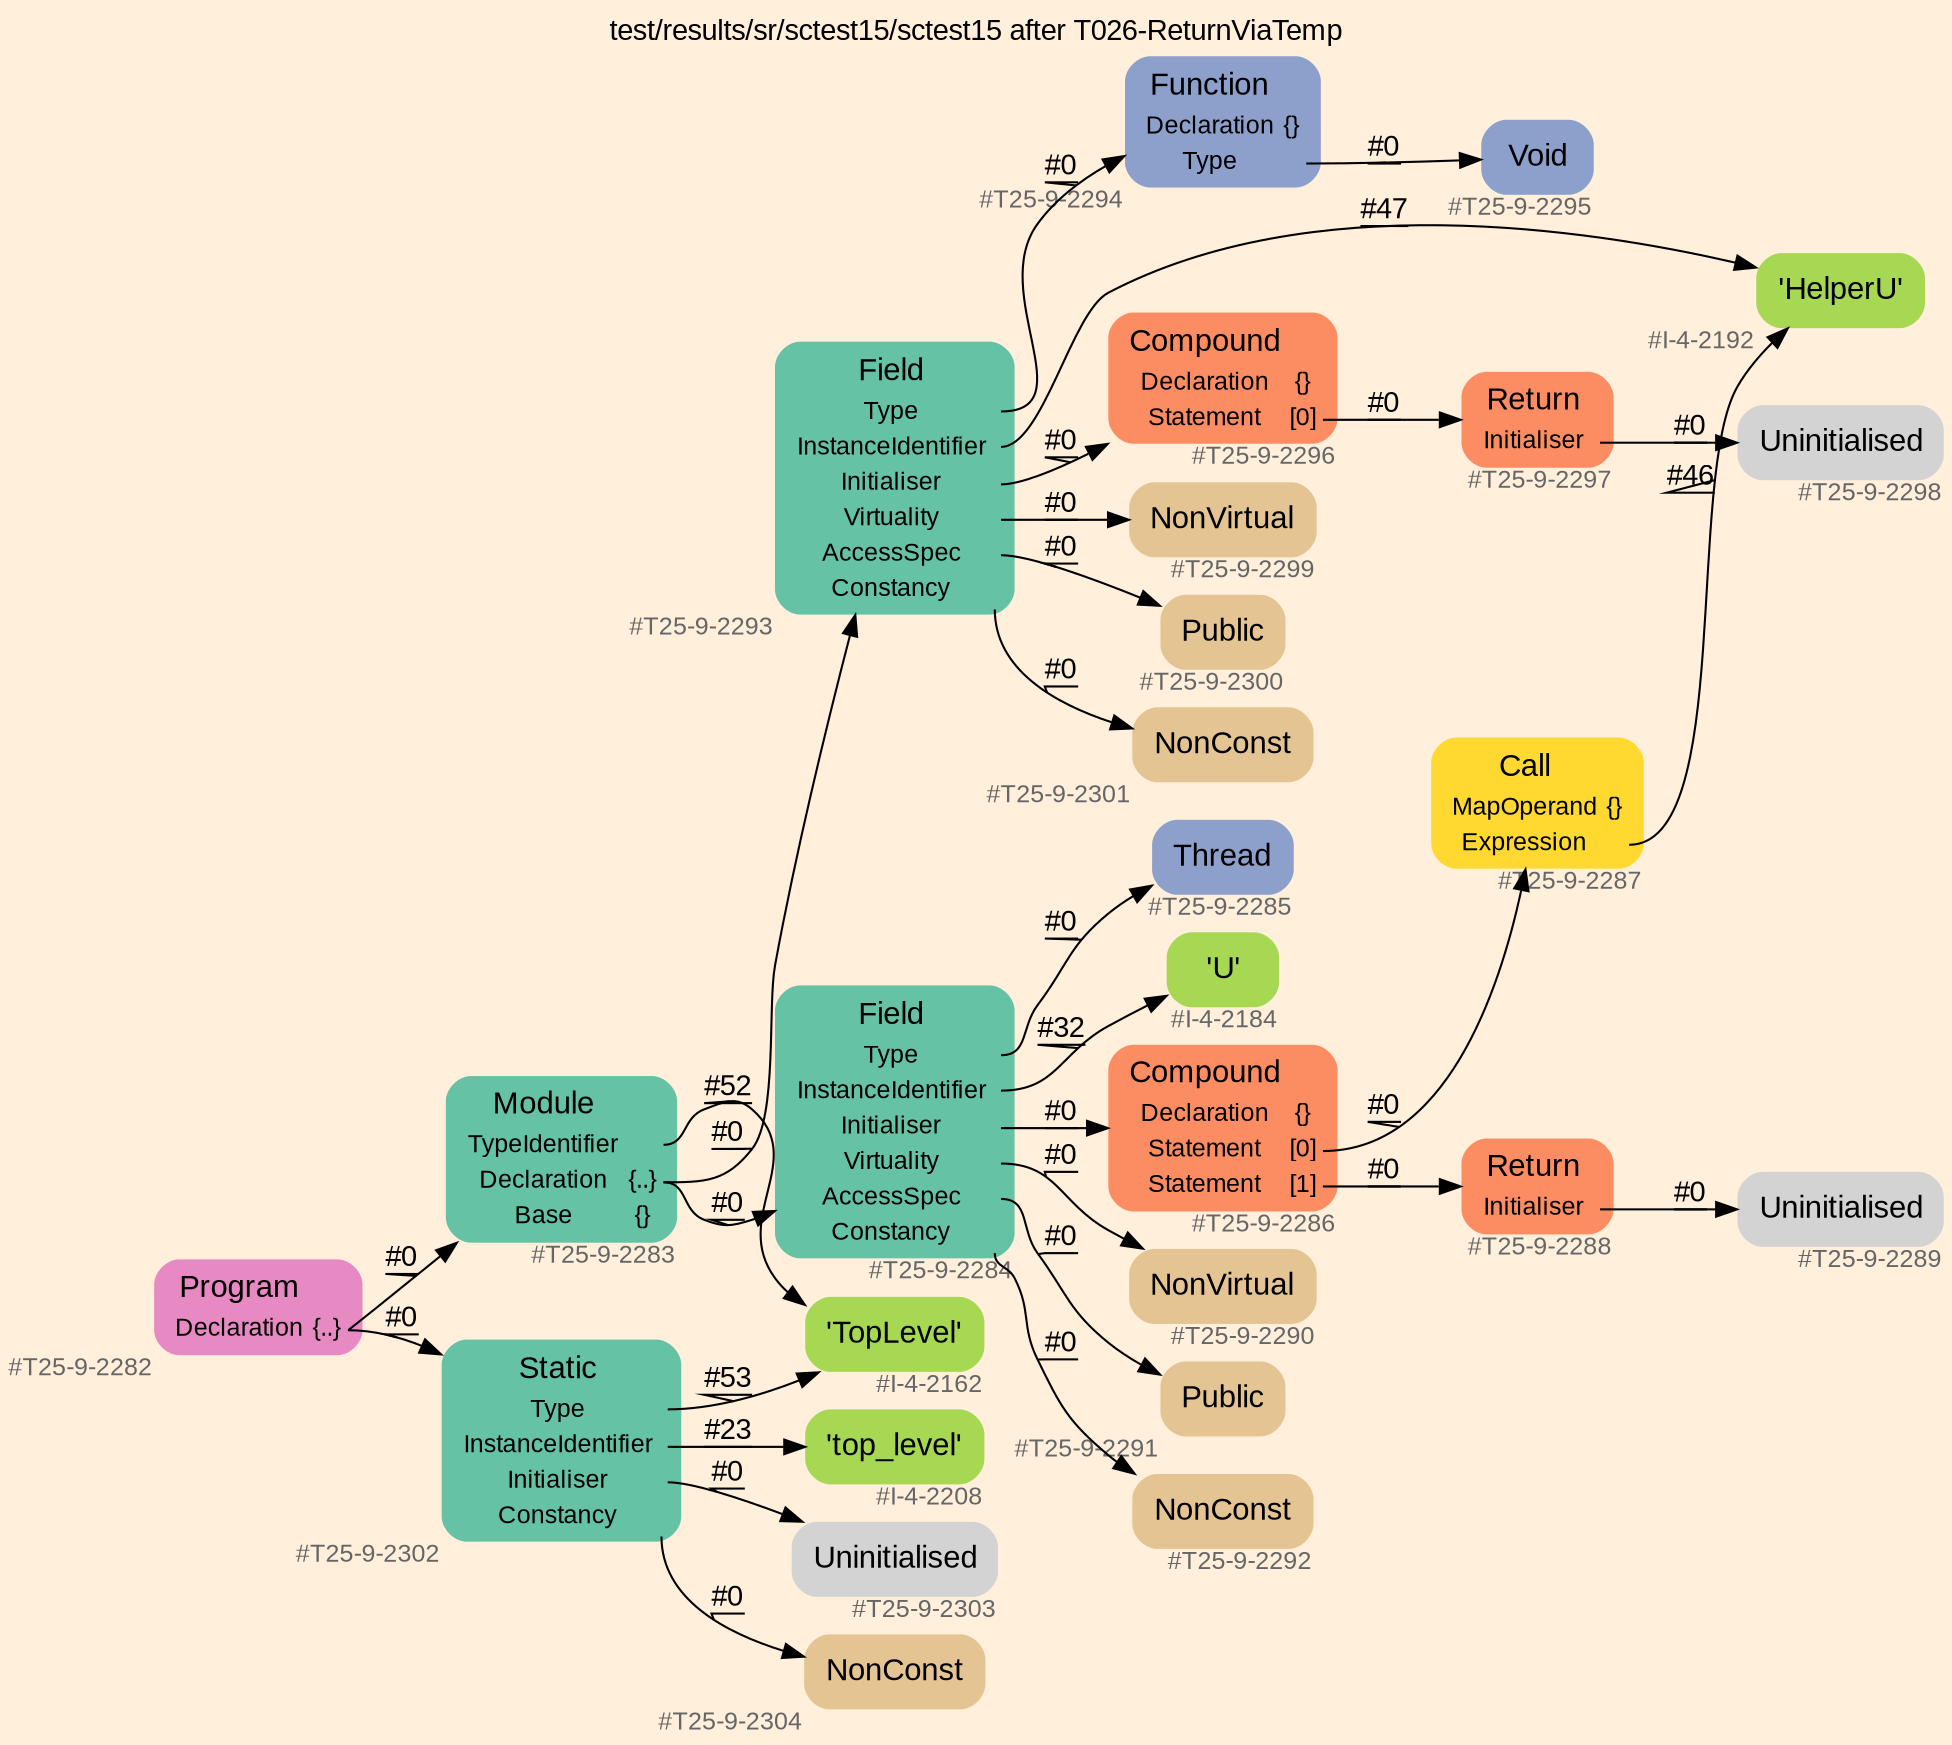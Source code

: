 digraph "test/results/sr/sctest15/sctest15 after T026-ReturnViaTemp" {
label = "test/results/sr/sctest15/sctest15 after T026-ReturnViaTemp"
labelloc = t
graph [
    rankdir = "LR"
    ranksep = 0.3
    bgcolor = antiquewhite1
    color = black
    fontcolor = black
    fontname = "Arial"
];
node [
    fontname = "Arial"
];
edge [
    fontname = "Arial"
];

// -------------------- node figure --------------------
// -------- block #T25-9-2282 ----------
"#T25-9-2282" [
    fillcolor = "/set28/4"
    xlabel = "#T25-9-2282"
    fontsize = "12"
    fontcolor = grey40
    shape = "plaintext"
    label = <<TABLE BORDER="0" CELLBORDER="0" CELLSPACING="0">
     <TR><TD><FONT COLOR="black" POINT-SIZE="15">Program</FONT></TD></TR>
     <TR><TD><FONT COLOR="black" POINT-SIZE="12">Declaration</FONT></TD><TD PORT="port0"><FONT COLOR="black" POINT-SIZE="12">{..}</FONT></TD></TR>
    </TABLE>>
    style = "rounded,filled"
];

// -------- block #T25-9-2283 ----------
"#T25-9-2283" [
    fillcolor = "/set28/1"
    xlabel = "#T25-9-2283"
    fontsize = "12"
    fontcolor = grey40
    shape = "plaintext"
    label = <<TABLE BORDER="0" CELLBORDER="0" CELLSPACING="0">
     <TR><TD><FONT COLOR="black" POINT-SIZE="15">Module</FONT></TD></TR>
     <TR><TD><FONT COLOR="black" POINT-SIZE="12">TypeIdentifier</FONT></TD><TD PORT="port0"></TD></TR>
     <TR><TD><FONT COLOR="black" POINT-SIZE="12">Declaration</FONT></TD><TD PORT="port1"><FONT COLOR="black" POINT-SIZE="12">{..}</FONT></TD></TR>
     <TR><TD><FONT COLOR="black" POINT-SIZE="12">Base</FONT></TD><TD PORT="port2"><FONT COLOR="black" POINT-SIZE="12">{}</FONT></TD></TR>
    </TABLE>>
    style = "rounded,filled"
];

// -------- block #I-4-2162 ----------
"#I-4-2162" [
    fillcolor = "/set28/5"
    xlabel = "#I-4-2162"
    fontsize = "12"
    fontcolor = grey40
    shape = "plaintext"
    label = <<TABLE BORDER="0" CELLBORDER="0" CELLSPACING="0">
     <TR><TD><FONT COLOR="black" POINT-SIZE="15">'TopLevel'</FONT></TD></TR>
    </TABLE>>
    style = "rounded,filled"
];

// -------- block #T25-9-2284 ----------
"#T25-9-2284" [
    fillcolor = "/set28/1"
    xlabel = "#T25-9-2284"
    fontsize = "12"
    fontcolor = grey40
    shape = "plaintext"
    label = <<TABLE BORDER="0" CELLBORDER="0" CELLSPACING="0">
     <TR><TD><FONT COLOR="black" POINT-SIZE="15">Field</FONT></TD></TR>
     <TR><TD><FONT COLOR="black" POINT-SIZE="12">Type</FONT></TD><TD PORT="port0"></TD></TR>
     <TR><TD><FONT COLOR="black" POINT-SIZE="12">InstanceIdentifier</FONT></TD><TD PORT="port1"></TD></TR>
     <TR><TD><FONT COLOR="black" POINT-SIZE="12">Initialiser</FONT></TD><TD PORT="port2"></TD></TR>
     <TR><TD><FONT COLOR="black" POINT-SIZE="12">Virtuality</FONT></TD><TD PORT="port3"></TD></TR>
     <TR><TD><FONT COLOR="black" POINT-SIZE="12">AccessSpec</FONT></TD><TD PORT="port4"></TD></TR>
     <TR><TD><FONT COLOR="black" POINT-SIZE="12">Constancy</FONT></TD><TD PORT="port5"></TD></TR>
    </TABLE>>
    style = "rounded,filled"
];

// -------- block #T25-9-2285 ----------
"#T25-9-2285" [
    fillcolor = "/set28/3"
    xlabel = "#T25-9-2285"
    fontsize = "12"
    fontcolor = grey40
    shape = "plaintext"
    label = <<TABLE BORDER="0" CELLBORDER="0" CELLSPACING="0">
     <TR><TD><FONT COLOR="black" POINT-SIZE="15">Thread</FONT></TD></TR>
    </TABLE>>
    style = "rounded,filled"
];

// -------- block #I-4-2184 ----------
"#I-4-2184" [
    fillcolor = "/set28/5"
    xlabel = "#I-4-2184"
    fontsize = "12"
    fontcolor = grey40
    shape = "plaintext"
    label = <<TABLE BORDER="0" CELLBORDER="0" CELLSPACING="0">
     <TR><TD><FONT COLOR="black" POINT-SIZE="15">'U'</FONT></TD></TR>
    </TABLE>>
    style = "rounded,filled"
];

// -------- block #T25-9-2286 ----------
"#T25-9-2286" [
    fillcolor = "/set28/2"
    xlabel = "#T25-9-2286"
    fontsize = "12"
    fontcolor = grey40
    shape = "plaintext"
    label = <<TABLE BORDER="0" CELLBORDER="0" CELLSPACING="0">
     <TR><TD><FONT COLOR="black" POINT-SIZE="15">Compound</FONT></TD></TR>
     <TR><TD><FONT COLOR="black" POINT-SIZE="12">Declaration</FONT></TD><TD PORT="port0"><FONT COLOR="black" POINT-SIZE="12">{}</FONT></TD></TR>
     <TR><TD><FONT COLOR="black" POINT-SIZE="12">Statement</FONT></TD><TD PORT="port1"><FONT COLOR="black" POINT-SIZE="12">[0]</FONT></TD></TR>
     <TR><TD><FONT COLOR="black" POINT-SIZE="12">Statement</FONT></TD><TD PORT="port2"><FONT COLOR="black" POINT-SIZE="12">[1]</FONT></TD></TR>
    </TABLE>>
    style = "rounded,filled"
];

// -------- block #T25-9-2287 ----------
"#T25-9-2287" [
    fillcolor = "/set28/6"
    xlabel = "#T25-9-2287"
    fontsize = "12"
    fontcolor = grey40
    shape = "plaintext"
    label = <<TABLE BORDER="0" CELLBORDER="0" CELLSPACING="0">
     <TR><TD><FONT COLOR="black" POINT-SIZE="15">Call</FONT></TD></TR>
     <TR><TD><FONT COLOR="black" POINT-SIZE="12">MapOperand</FONT></TD><TD PORT="port0"><FONT COLOR="black" POINT-SIZE="12">{}</FONT></TD></TR>
     <TR><TD><FONT COLOR="black" POINT-SIZE="12">Expression</FONT></TD><TD PORT="port1"></TD></TR>
    </TABLE>>
    style = "rounded,filled"
];

// -------- block #I-4-2192 ----------
"#I-4-2192" [
    fillcolor = "/set28/5"
    xlabel = "#I-4-2192"
    fontsize = "12"
    fontcolor = grey40
    shape = "plaintext"
    label = <<TABLE BORDER="0" CELLBORDER="0" CELLSPACING="0">
     <TR><TD><FONT COLOR="black" POINT-SIZE="15">'HelperU'</FONT></TD></TR>
    </TABLE>>
    style = "rounded,filled"
];

// -------- block #T25-9-2288 ----------
"#T25-9-2288" [
    fillcolor = "/set28/2"
    xlabel = "#T25-9-2288"
    fontsize = "12"
    fontcolor = grey40
    shape = "plaintext"
    label = <<TABLE BORDER="0" CELLBORDER="0" CELLSPACING="0">
     <TR><TD><FONT COLOR="black" POINT-SIZE="15">Return</FONT></TD></TR>
     <TR><TD><FONT COLOR="black" POINT-SIZE="12">Initialiser</FONT></TD><TD PORT="port0"></TD></TR>
    </TABLE>>
    style = "rounded,filled"
];

// -------- block #T25-9-2289 ----------
"#T25-9-2289" [
    xlabel = "#T25-9-2289"
    fontsize = "12"
    fontcolor = grey40
    shape = "plaintext"
    label = <<TABLE BORDER="0" CELLBORDER="0" CELLSPACING="0">
     <TR><TD><FONT COLOR="black" POINT-SIZE="15">Uninitialised</FONT></TD></TR>
    </TABLE>>
    style = "rounded,filled"
];

// -------- block #T25-9-2290 ----------
"#T25-9-2290" [
    fillcolor = "/set28/7"
    xlabel = "#T25-9-2290"
    fontsize = "12"
    fontcolor = grey40
    shape = "plaintext"
    label = <<TABLE BORDER="0" CELLBORDER="0" CELLSPACING="0">
     <TR><TD><FONT COLOR="black" POINT-SIZE="15">NonVirtual</FONT></TD></TR>
    </TABLE>>
    style = "rounded,filled"
];

// -------- block #T25-9-2291 ----------
"#T25-9-2291" [
    fillcolor = "/set28/7"
    xlabel = "#T25-9-2291"
    fontsize = "12"
    fontcolor = grey40
    shape = "plaintext"
    label = <<TABLE BORDER="0" CELLBORDER="0" CELLSPACING="0">
     <TR><TD><FONT COLOR="black" POINT-SIZE="15">Public</FONT></TD></TR>
    </TABLE>>
    style = "rounded,filled"
];

// -------- block #T25-9-2292 ----------
"#T25-9-2292" [
    fillcolor = "/set28/7"
    xlabel = "#T25-9-2292"
    fontsize = "12"
    fontcolor = grey40
    shape = "plaintext"
    label = <<TABLE BORDER="0" CELLBORDER="0" CELLSPACING="0">
     <TR><TD><FONT COLOR="black" POINT-SIZE="15">NonConst</FONT></TD></TR>
    </TABLE>>
    style = "rounded,filled"
];

// -------- block #T25-9-2293 ----------
"#T25-9-2293" [
    fillcolor = "/set28/1"
    xlabel = "#T25-9-2293"
    fontsize = "12"
    fontcolor = grey40
    shape = "plaintext"
    label = <<TABLE BORDER="0" CELLBORDER="0" CELLSPACING="0">
     <TR><TD><FONT COLOR="black" POINT-SIZE="15">Field</FONT></TD></TR>
     <TR><TD><FONT COLOR="black" POINT-SIZE="12">Type</FONT></TD><TD PORT="port0"></TD></TR>
     <TR><TD><FONT COLOR="black" POINT-SIZE="12">InstanceIdentifier</FONT></TD><TD PORT="port1"></TD></TR>
     <TR><TD><FONT COLOR="black" POINT-SIZE="12">Initialiser</FONT></TD><TD PORT="port2"></TD></TR>
     <TR><TD><FONT COLOR="black" POINT-SIZE="12">Virtuality</FONT></TD><TD PORT="port3"></TD></TR>
     <TR><TD><FONT COLOR="black" POINT-SIZE="12">AccessSpec</FONT></TD><TD PORT="port4"></TD></TR>
     <TR><TD><FONT COLOR="black" POINT-SIZE="12">Constancy</FONT></TD><TD PORT="port5"></TD></TR>
    </TABLE>>
    style = "rounded,filled"
];

// -------- block #T25-9-2294 ----------
"#T25-9-2294" [
    fillcolor = "/set28/3"
    xlabel = "#T25-9-2294"
    fontsize = "12"
    fontcolor = grey40
    shape = "plaintext"
    label = <<TABLE BORDER="0" CELLBORDER="0" CELLSPACING="0">
     <TR><TD><FONT COLOR="black" POINT-SIZE="15">Function</FONT></TD></TR>
     <TR><TD><FONT COLOR="black" POINT-SIZE="12">Declaration</FONT></TD><TD PORT="port0"><FONT COLOR="black" POINT-SIZE="12">{}</FONT></TD></TR>
     <TR><TD><FONT COLOR="black" POINT-SIZE="12">Type</FONT></TD><TD PORT="port1"></TD></TR>
    </TABLE>>
    style = "rounded,filled"
];

// -------- block #T25-9-2295 ----------
"#T25-9-2295" [
    fillcolor = "/set28/3"
    xlabel = "#T25-9-2295"
    fontsize = "12"
    fontcolor = grey40
    shape = "plaintext"
    label = <<TABLE BORDER="0" CELLBORDER="0" CELLSPACING="0">
     <TR><TD><FONT COLOR="black" POINT-SIZE="15">Void</FONT></TD></TR>
    </TABLE>>
    style = "rounded,filled"
];

// -------- block #T25-9-2296 ----------
"#T25-9-2296" [
    fillcolor = "/set28/2"
    xlabel = "#T25-9-2296"
    fontsize = "12"
    fontcolor = grey40
    shape = "plaintext"
    label = <<TABLE BORDER="0" CELLBORDER="0" CELLSPACING="0">
     <TR><TD><FONT COLOR="black" POINT-SIZE="15">Compound</FONT></TD></TR>
     <TR><TD><FONT COLOR="black" POINT-SIZE="12">Declaration</FONT></TD><TD PORT="port0"><FONT COLOR="black" POINT-SIZE="12">{}</FONT></TD></TR>
     <TR><TD><FONT COLOR="black" POINT-SIZE="12">Statement</FONT></TD><TD PORT="port1"><FONT COLOR="black" POINT-SIZE="12">[0]</FONT></TD></TR>
    </TABLE>>
    style = "rounded,filled"
];

// -------- block #T25-9-2297 ----------
"#T25-9-2297" [
    fillcolor = "/set28/2"
    xlabel = "#T25-9-2297"
    fontsize = "12"
    fontcolor = grey40
    shape = "plaintext"
    label = <<TABLE BORDER="0" CELLBORDER="0" CELLSPACING="0">
     <TR><TD><FONT COLOR="black" POINT-SIZE="15">Return</FONT></TD></TR>
     <TR><TD><FONT COLOR="black" POINT-SIZE="12">Initialiser</FONT></TD><TD PORT="port0"></TD></TR>
    </TABLE>>
    style = "rounded,filled"
];

// -------- block #T25-9-2298 ----------
"#T25-9-2298" [
    xlabel = "#T25-9-2298"
    fontsize = "12"
    fontcolor = grey40
    shape = "plaintext"
    label = <<TABLE BORDER="0" CELLBORDER="0" CELLSPACING="0">
     <TR><TD><FONT COLOR="black" POINT-SIZE="15">Uninitialised</FONT></TD></TR>
    </TABLE>>
    style = "rounded,filled"
];

// -------- block #T25-9-2299 ----------
"#T25-9-2299" [
    fillcolor = "/set28/7"
    xlabel = "#T25-9-2299"
    fontsize = "12"
    fontcolor = grey40
    shape = "plaintext"
    label = <<TABLE BORDER="0" CELLBORDER="0" CELLSPACING="0">
     <TR><TD><FONT COLOR="black" POINT-SIZE="15">NonVirtual</FONT></TD></TR>
    </TABLE>>
    style = "rounded,filled"
];

// -------- block #T25-9-2300 ----------
"#T25-9-2300" [
    fillcolor = "/set28/7"
    xlabel = "#T25-9-2300"
    fontsize = "12"
    fontcolor = grey40
    shape = "plaintext"
    label = <<TABLE BORDER="0" CELLBORDER="0" CELLSPACING="0">
     <TR><TD><FONT COLOR="black" POINT-SIZE="15">Public</FONT></TD></TR>
    </TABLE>>
    style = "rounded,filled"
];

// -------- block #T25-9-2301 ----------
"#T25-9-2301" [
    fillcolor = "/set28/7"
    xlabel = "#T25-9-2301"
    fontsize = "12"
    fontcolor = grey40
    shape = "plaintext"
    label = <<TABLE BORDER="0" CELLBORDER="0" CELLSPACING="0">
     <TR><TD><FONT COLOR="black" POINT-SIZE="15">NonConst</FONT></TD></TR>
    </TABLE>>
    style = "rounded,filled"
];

// -------- block #T25-9-2302 ----------
"#T25-9-2302" [
    fillcolor = "/set28/1"
    xlabel = "#T25-9-2302"
    fontsize = "12"
    fontcolor = grey40
    shape = "plaintext"
    label = <<TABLE BORDER="0" CELLBORDER="0" CELLSPACING="0">
     <TR><TD><FONT COLOR="black" POINT-SIZE="15">Static</FONT></TD></TR>
     <TR><TD><FONT COLOR="black" POINT-SIZE="12">Type</FONT></TD><TD PORT="port0"></TD></TR>
     <TR><TD><FONT COLOR="black" POINT-SIZE="12">InstanceIdentifier</FONT></TD><TD PORT="port1"></TD></TR>
     <TR><TD><FONT COLOR="black" POINT-SIZE="12">Initialiser</FONT></TD><TD PORT="port2"></TD></TR>
     <TR><TD><FONT COLOR="black" POINT-SIZE="12">Constancy</FONT></TD><TD PORT="port3"></TD></TR>
    </TABLE>>
    style = "rounded,filled"
];

// -------- block #I-4-2208 ----------
"#I-4-2208" [
    fillcolor = "/set28/5"
    xlabel = "#I-4-2208"
    fontsize = "12"
    fontcolor = grey40
    shape = "plaintext"
    label = <<TABLE BORDER="0" CELLBORDER="0" CELLSPACING="0">
     <TR><TD><FONT COLOR="black" POINT-SIZE="15">'top_level'</FONT></TD></TR>
    </TABLE>>
    style = "rounded,filled"
];

// -------- block #T25-9-2303 ----------
"#T25-9-2303" [
    xlabel = "#T25-9-2303"
    fontsize = "12"
    fontcolor = grey40
    shape = "plaintext"
    label = <<TABLE BORDER="0" CELLBORDER="0" CELLSPACING="0">
     <TR><TD><FONT COLOR="black" POINT-SIZE="15">Uninitialised</FONT></TD></TR>
    </TABLE>>
    style = "rounded,filled"
];

// -------- block #T25-9-2304 ----------
"#T25-9-2304" [
    fillcolor = "/set28/7"
    xlabel = "#T25-9-2304"
    fontsize = "12"
    fontcolor = grey40
    shape = "plaintext"
    label = <<TABLE BORDER="0" CELLBORDER="0" CELLSPACING="0">
     <TR><TD><FONT COLOR="black" POINT-SIZE="15">NonConst</FONT></TD></TR>
    </TABLE>>
    style = "rounded,filled"
];

"#T25-9-2282":port0 -> "#T25-9-2283" [
    label = "#0"
    decorate = true
    color = black
    fontcolor = black
];

"#T25-9-2282":port0 -> "#T25-9-2302" [
    label = "#0"
    decorate = true
    color = black
    fontcolor = black
];

"#T25-9-2283":port0 -> "#I-4-2162" [
    label = "#52"
    decorate = true
    color = black
    fontcolor = black
];

"#T25-9-2283":port1 -> "#T25-9-2284" [
    label = "#0"
    decorate = true
    color = black
    fontcolor = black
];

"#T25-9-2283":port1 -> "#T25-9-2293" [
    label = "#0"
    decorate = true
    color = black
    fontcolor = black
];

"#T25-9-2284":port0 -> "#T25-9-2285" [
    label = "#0"
    decorate = true
    color = black
    fontcolor = black
];

"#T25-9-2284":port1 -> "#I-4-2184" [
    label = "#32"
    decorate = true
    color = black
    fontcolor = black
];

"#T25-9-2284":port2 -> "#T25-9-2286" [
    label = "#0"
    decorate = true
    color = black
    fontcolor = black
];

"#T25-9-2284":port3 -> "#T25-9-2290" [
    label = "#0"
    decorate = true
    color = black
    fontcolor = black
];

"#T25-9-2284":port4 -> "#T25-9-2291" [
    label = "#0"
    decorate = true
    color = black
    fontcolor = black
];

"#T25-9-2284":port5 -> "#T25-9-2292" [
    label = "#0"
    decorate = true
    color = black
    fontcolor = black
];

"#T25-9-2286":port1 -> "#T25-9-2287" [
    label = "#0"
    decorate = true
    color = black
    fontcolor = black
];

"#T25-9-2286":port2 -> "#T25-9-2288" [
    label = "#0"
    decorate = true
    color = black
    fontcolor = black
];

"#T25-9-2287":port1 -> "#I-4-2192" [
    label = "#46"
    decorate = true
    color = black
    fontcolor = black
];

"#T25-9-2288":port0 -> "#T25-9-2289" [
    label = "#0"
    decorate = true
    color = black
    fontcolor = black
];

"#T25-9-2293":port0 -> "#T25-9-2294" [
    label = "#0"
    decorate = true
    color = black
    fontcolor = black
];

"#T25-9-2293":port1 -> "#I-4-2192" [
    label = "#47"
    decorate = true
    color = black
    fontcolor = black
];

"#T25-9-2293":port2 -> "#T25-9-2296" [
    label = "#0"
    decorate = true
    color = black
    fontcolor = black
];

"#T25-9-2293":port3 -> "#T25-9-2299" [
    label = "#0"
    decorate = true
    color = black
    fontcolor = black
];

"#T25-9-2293":port4 -> "#T25-9-2300" [
    label = "#0"
    decorate = true
    color = black
    fontcolor = black
];

"#T25-9-2293":port5 -> "#T25-9-2301" [
    label = "#0"
    decorate = true
    color = black
    fontcolor = black
];

"#T25-9-2294":port1 -> "#T25-9-2295" [
    label = "#0"
    decorate = true
    color = black
    fontcolor = black
];

"#T25-9-2296":port1 -> "#T25-9-2297" [
    label = "#0"
    decorate = true
    color = black
    fontcolor = black
];

"#T25-9-2297":port0 -> "#T25-9-2298" [
    label = "#0"
    decorate = true
    color = black
    fontcolor = black
];

"#T25-9-2302":port0 -> "#I-4-2162" [
    label = "#53"
    decorate = true
    color = black
    fontcolor = black
];

"#T25-9-2302":port1 -> "#I-4-2208" [
    label = "#23"
    decorate = true
    color = black
    fontcolor = black
];

"#T25-9-2302":port2 -> "#T25-9-2303" [
    label = "#0"
    decorate = true
    color = black
    fontcolor = black
];

"#T25-9-2302":port3 -> "#T25-9-2304" [
    label = "#0"
    decorate = true
    color = black
    fontcolor = black
];


}
